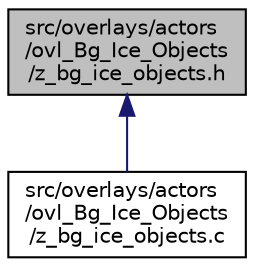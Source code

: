 digraph "src/overlays/actors/ovl_Bg_Ice_Objects/z_bg_ice_objects.h"
{
 // LATEX_PDF_SIZE
  edge [fontname="Helvetica",fontsize="10",labelfontname="Helvetica",labelfontsize="10"];
  node [fontname="Helvetica",fontsize="10",shape=record];
  Node1 [label="src/overlays/actors\l/ovl_Bg_Ice_Objects\l/z_bg_ice_objects.h",height=0.2,width=0.4,color="black", fillcolor="grey75", style="filled", fontcolor="black",tooltip=" "];
  Node1 -> Node2 [dir="back",color="midnightblue",fontsize="10",style="solid",fontname="Helvetica"];
  Node2 [label="src/overlays/actors\l/ovl_Bg_Ice_Objects\l/z_bg_ice_objects.c",height=0.2,width=0.4,color="black", fillcolor="white", style="filled",URL="$d9/d4d/z__bg__ice__objects_8c.html",tooltip=" "];
}

